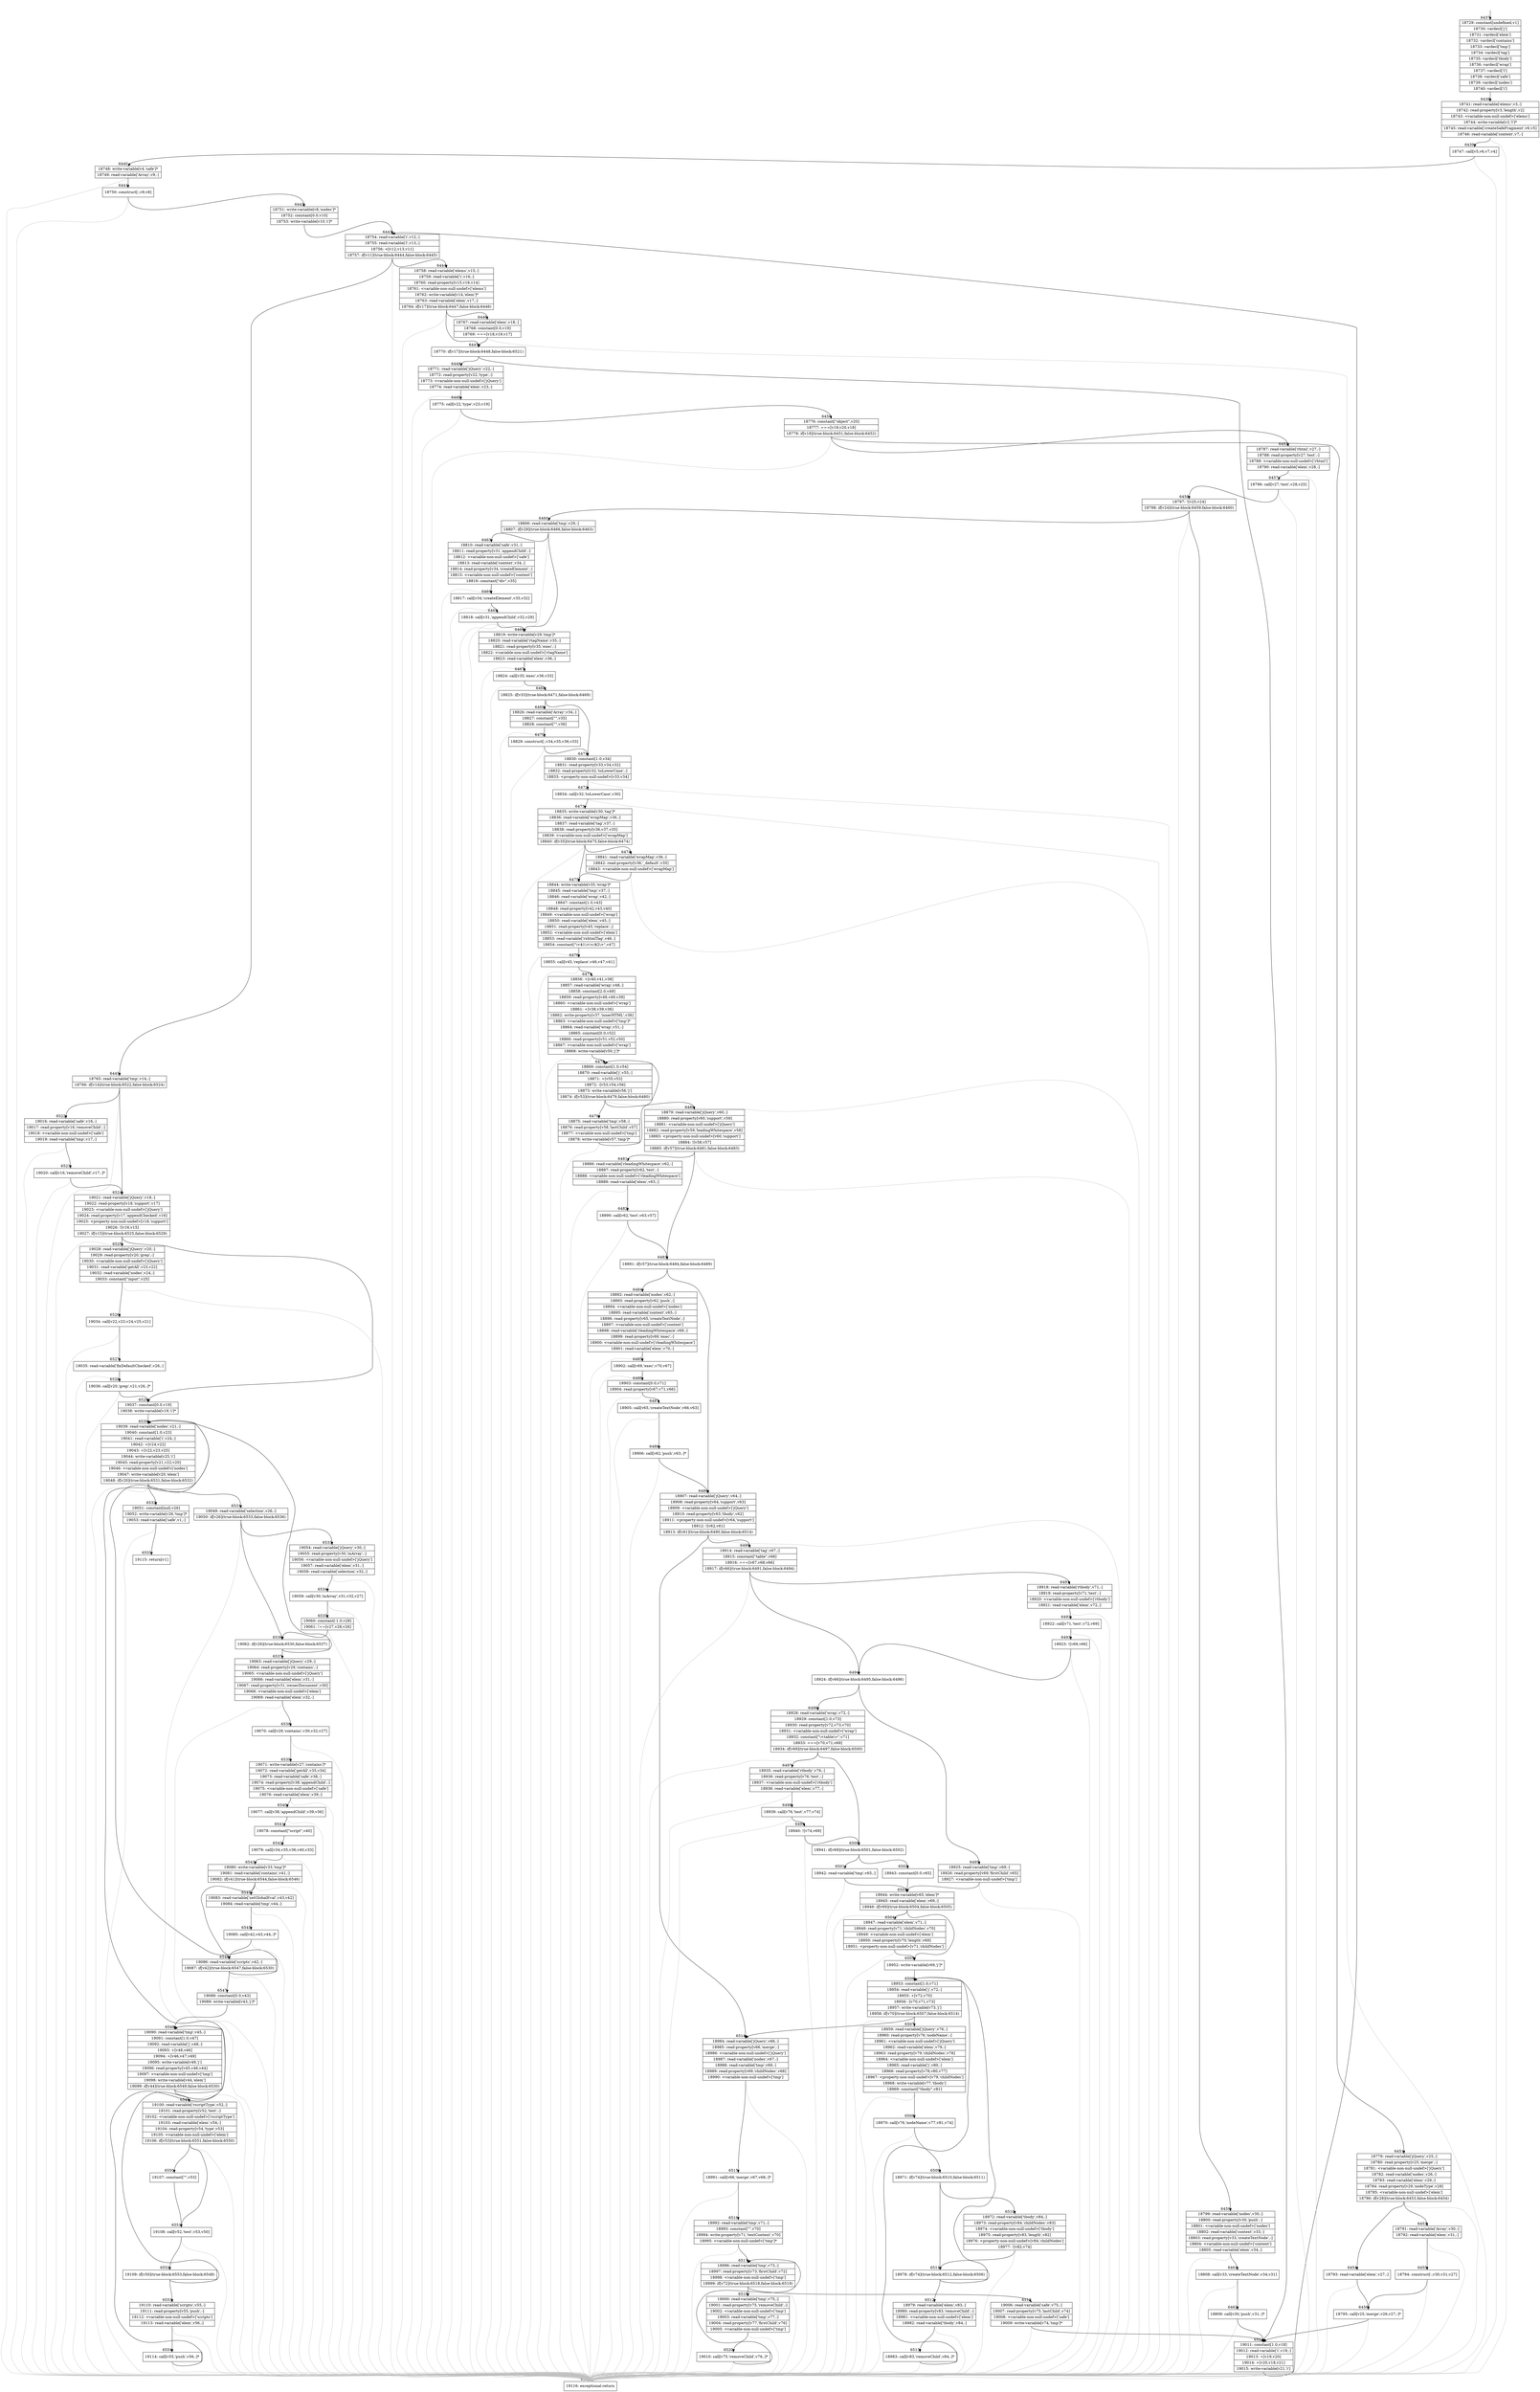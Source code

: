 digraph {
rankdir="TD"
BB_entry415[shape=none,label=""];
BB_entry415 -> BB6437 [tailport=s, headport=n, headlabel="    6437"]
BB6437 [shape=record label="{18729: constant[undefined,v1]|18730: vardecl['j']|18731: vardecl['elem']|18732: vardecl['contains']|18733: vardecl['tmp']|18734: vardecl['tag']|18735: vardecl['tbody']|18736: vardecl['wrap']|18737: vardecl['l']|18738: vardecl['safe']|18739: vardecl['nodes']|18740: vardecl['i']}" ] 
BB6437 -> BB6438 [tailport=s, headport=n, headlabel="      6438"]
BB6438 [shape=record label="{18741: read-variable['elems',v3,-]|18742: read-property[v3,'length',v2]|18743: \<variable-non-null-undef\>['elems']|18744: write-variable[v2,'l']*|18745: read-variable['createSafeFragment',v6,v5]|18746: read-variable['context',v7,-]}" ] 
BB6438 -> BB6439 [tailport=s, headport=n, headlabel="      6439"]
BB6438 -> BB6556 [tailport=s, headport=n, color=gray, headlabel="      6556"]
BB6439 [shape=record label="{18747: call[v5,v6,v7,v4]}" ] 
BB6439 -> BB6440 [tailport=s, headport=n, headlabel="      6440"]
BB6439 -> BB6556 [tailport=s, headport=n, color=gray]
BB6440 [shape=record label="{18748: write-variable[v4,'safe']*|18749: read-variable['Array',v9,-]}" ] 
BB6440 -> BB6441 [tailport=s, headport=n, headlabel="      6441"]
BB6440 -> BB6556 [tailport=s, headport=n, color=gray]
BB6441 [shape=record label="{18750: construct[-,v9,v8]}" ] 
BB6441 -> BB6442 [tailport=s, headport=n, headlabel="      6442"]
BB6441 -> BB6556 [tailport=s, headport=n, color=gray]
BB6442 [shape=record label="{18751: write-variable[v8,'nodes']*|18752: constant[0.0,v10]|18753: write-variable[v10,'i']*}" ] 
BB6442 -> BB6443 [tailport=s, headport=n, headlabel="      6443"]
BB6443 [shape=record label="{18754: read-variable['i',v12,-]|18755: read-variable['l',v13,-]|18756: \<[v12,v13,v11]|18757: if[v11](true-block:6444,false-block:6445)}" ] 
BB6443 -> BB6444 [tailport=s, headport=n, headlabel="      6444"]
BB6443 -> BB6445 [tailport=s, headport=n, headlabel="      6445"]
BB6443 -> BB6556 [tailport=s, headport=n, color=gray]
BB6444 [shape=record label="{18758: read-variable['elems',v15,-]|18759: read-variable['i',v16,-]|18760: read-property[v15,v16,v14]|18761: \<variable-non-null-undef\>['elems']|18762: write-variable[v14,'elem']*|18763: read-variable['elem',v17,-]|18764: if[v17](true-block:6447,false-block:6446)}" ] 
BB6444 -> BB6447 [tailport=s, headport=n, headlabel="      6447"]
BB6444 -> BB6446 [tailport=s, headport=n, headlabel="      6446"]
BB6444 -> BB6556 [tailport=s, headport=n, color=gray]
BB6445 [shape=record label="{18765: read-variable['tmp',v14,-]|18766: if[v14](true-block:6522,false-block:6524)}" ] 
BB6445 -> BB6522 [tailport=s, headport=n, headlabel="      6522"]
BB6445 -> BB6524 [tailport=s, headport=n, headlabel="      6524"]
BB6445 -> BB6556 [tailport=s, headport=n, color=gray]
BB6446 [shape=record label="{18767: read-variable['elem',v18,-]|18768: constant[0.0,v19]|18769: ===[v18,v19,v17]}" ] 
BB6446 -> BB6447 [tailport=s, headport=n]
BB6446 -> BB6556 [tailport=s, headport=n, color=gray]
BB6447 [shape=record label="{18770: if[v17](true-block:6448,false-block:6521)}" ] 
BB6447 -> BB6448 [tailport=s, headport=n, headlabel="      6448"]
BB6447 -> BB6521 [tailport=s, headport=n, headlabel="      6521"]
BB6448 [shape=record label="{18771: read-variable['jQuery',v22,-]|18772: read-property[v22,'type',-]|18773: \<variable-non-null-undef\>['jQuery']|18774: read-variable['elem',v23,-]}" ] 
BB6448 -> BB6449 [tailport=s, headport=n, headlabel="      6449"]
BB6448 -> BB6556 [tailport=s, headport=n, color=gray]
BB6449 [shape=record label="{18775: call[v22,'type',v23,v19]}" ] 
BB6449 -> BB6450 [tailport=s, headport=n, headlabel="      6450"]
BB6449 -> BB6556 [tailport=s, headport=n, color=gray]
BB6450 [shape=record label="{18776: constant[\"object\",v20]|18777: ===[v19,v20,v18]|18778: if[v18](true-block:6451,false-block:6452)}" ] 
BB6450 -> BB6451 [tailport=s, headport=n, headlabel="      6451"]
BB6450 -> BB6452 [tailport=s, headport=n, headlabel="      6452"]
BB6450 -> BB6556 [tailport=s, headport=n, color=gray]
BB6451 [shape=record label="{18779: read-variable['jQuery',v25,-]|18780: read-property[v25,'merge',-]|18781: \<variable-non-null-undef\>['jQuery']|18782: read-variable['nodes',v26,-]|18783: read-variable['elem',v29,-]|18784: read-property[v29,'nodeType',v28]|18785: \<variable-non-null-undef\>['elem']|18786: if[v28](true-block:6453,false-block:6454)}" ] 
BB6451 -> BB6453 [tailport=s, headport=n, headlabel="      6453"]
BB6451 -> BB6454 [tailport=s, headport=n, headlabel="      6454"]
BB6451 -> BB6556 [tailport=s, headport=n, color=gray]
BB6452 [shape=record label="{18787: read-variable['rhtml',v27,-]|18788: read-property[v27,'test',-]|18789: \<variable-non-null-undef\>['rhtml']|18790: read-variable['elem',v28,-]}" ] 
BB6452 -> BB6457 [tailport=s, headport=n, headlabel="      6457"]
BB6452 -> BB6556 [tailport=s, headport=n, color=gray]
BB6453 [shape=record label="{18791: read-variable['Array',v30,-]|18792: read-variable['elem',v31,-]}" ] 
BB6453 -> BB6455 [tailport=s, headport=n, headlabel="      6455"]
BB6453 -> BB6556 [tailport=s, headport=n, color=gray]
BB6454 [shape=record label="{18793: read-variable['elem',v27,-]}" ] 
BB6454 -> BB6456 [tailport=s, headport=n, headlabel="      6456"]
BB6454 -> BB6556 [tailport=s, headport=n, color=gray]
BB6455 [shape=record label="{18794: construct[-,v30,v31,v27]}" ] 
BB6455 -> BB6456 [tailport=s, headport=n]
BB6455 -> BB6556 [tailport=s, headport=n, color=gray]
BB6456 [shape=record label="{18795: call[v25,'merge',v26,v27,-]*}" ] 
BB6456 -> BB6521 [tailport=s, headport=n]
BB6456 -> BB6556 [tailport=s, headport=n, color=gray]
BB6457 [shape=record label="{18796: call[v27,'test',v28,v25]}" ] 
BB6457 -> BB6458 [tailport=s, headport=n, headlabel="      6458"]
BB6457 -> BB6556 [tailport=s, headport=n, color=gray]
BB6458 [shape=record label="{18797: ![v25,v24]|18798: if[v24](true-block:6459,false-block:6460)}" ] 
BB6458 -> BB6459 [tailport=s, headport=n, headlabel="      6459"]
BB6458 -> BB6460 [tailport=s, headport=n, headlabel="      6460"]
BB6458 -> BB6556 [tailport=s, headport=n, color=gray]
BB6459 [shape=record label="{18799: read-variable['nodes',v30,-]|18800: read-property[v30,'push',-]|18801: \<variable-non-null-undef\>['nodes']|18802: read-variable['context',v33,-]|18803: read-property[v33,'createTextNode',-]|18804: \<variable-non-null-undef\>['context']|18805: read-variable['elem',v34,-]}" ] 
BB6459 -> BB6461 [tailport=s, headport=n, headlabel="      6461"]
BB6459 -> BB6556 [tailport=s, headport=n, color=gray]
BB6460 [shape=record label="{18806: read-variable['tmp',v29,-]|18807: if[v29](true-block:6466,false-block:6463)}" ] 
BB6460 -> BB6466 [tailport=s, headport=n, headlabel="      6466"]
BB6460 -> BB6463 [tailport=s, headport=n, headlabel="      6463"]
BB6460 -> BB6556 [tailport=s, headport=n, color=gray]
BB6461 [shape=record label="{18808: call[v33,'createTextNode',v34,v31]}" ] 
BB6461 -> BB6462 [tailport=s, headport=n, headlabel="      6462"]
BB6461 -> BB6556 [tailport=s, headport=n, color=gray]
BB6462 [shape=record label="{18809: call[v30,'push',v31,-]*}" ] 
BB6462 -> BB6521 [tailport=s, headport=n]
BB6462 -> BB6556 [tailport=s, headport=n, color=gray]
BB6463 [shape=record label="{18810: read-variable['safe',v31,-]|18811: read-property[v31,'appendChild',-]|18812: \<variable-non-null-undef\>['safe']|18813: read-variable['context',v34,-]|18814: read-property[v34,'createElement',-]|18815: \<variable-non-null-undef\>['context']|18816: constant[\"div\",v35]}" ] 
BB6463 -> BB6464 [tailport=s, headport=n, headlabel="      6464"]
BB6463 -> BB6556 [tailport=s, headport=n, color=gray]
BB6464 [shape=record label="{18817: call[v34,'createElement',v35,v32]}" ] 
BB6464 -> BB6465 [tailport=s, headport=n, headlabel="      6465"]
BB6464 -> BB6556 [tailport=s, headport=n, color=gray]
BB6465 [shape=record label="{18818: call[v31,'appendChild',v32,v29]}" ] 
BB6465 -> BB6466 [tailport=s, headport=n]
BB6465 -> BB6556 [tailport=s, headport=n, color=gray]
BB6466 [shape=record label="{18819: write-variable[v29,'tmp']*|18820: read-variable['rtagName',v35,-]|18821: read-property[v35,'exec',-]|18822: \<variable-non-null-undef\>['rtagName']|18823: read-variable['elem',v36,-]}" ] 
BB6466 -> BB6467 [tailport=s, headport=n, headlabel="      6467"]
BB6466 -> BB6556 [tailport=s, headport=n, color=gray]
BB6467 [shape=record label="{18824: call[v35,'exec',v36,v33]}" ] 
BB6467 -> BB6468 [tailport=s, headport=n, headlabel="      6468"]
BB6467 -> BB6556 [tailport=s, headport=n, color=gray]
BB6468 [shape=record label="{18825: if[v33](true-block:6471,false-block:6469)}" ] 
BB6468 -> BB6471 [tailport=s, headport=n, headlabel="      6471"]
BB6468 -> BB6469 [tailport=s, headport=n, headlabel="      6469"]
BB6469 [shape=record label="{18826: read-variable['Array',v34,-]|18827: constant[\"\",v35]|18828: constant[\"\",v36]}" ] 
BB6469 -> BB6470 [tailport=s, headport=n, headlabel="      6470"]
BB6469 -> BB6556 [tailport=s, headport=n, color=gray]
BB6470 [shape=record label="{18829: construct[-,v34,v35,v36,v33]}" ] 
BB6470 -> BB6471 [tailport=s, headport=n]
BB6470 -> BB6556 [tailport=s, headport=n, color=gray]
BB6471 [shape=record label="{18830: constant[1.0,v34]|18831: read-property[v33,v34,v32]|18832: read-property[v32,'toLowerCase',-]|18833: \<property-non-null-undef\>[v33,v34]}" ] 
BB6471 -> BB6472 [tailport=s, headport=n, headlabel="      6472"]
BB6471 -> BB6556 [tailport=s, headport=n, color=gray]
BB6472 [shape=record label="{18834: call[v32,'toLowerCase',v30]}" ] 
BB6472 -> BB6473 [tailport=s, headport=n, headlabel="      6473"]
BB6472 -> BB6556 [tailport=s, headport=n, color=gray]
BB6473 [shape=record label="{18835: write-variable[v30,'tag']*|18836: read-variable['wrapMap',v36,-]|18837: read-variable['tag',v37,-]|18838: read-property[v36,v37,v35]|18839: \<variable-non-null-undef\>['wrapMap']|18840: if[v35](true-block:6475,false-block:6474)}" ] 
BB6473 -> BB6475 [tailport=s, headport=n, headlabel="      6475"]
BB6473 -> BB6474 [tailport=s, headport=n, headlabel="      6474"]
BB6473 -> BB6556 [tailport=s, headport=n, color=gray]
BB6474 [shape=record label="{18841: read-variable['wrapMap',v36,-]|18842: read-property[v36,'_default',v35]|18843: \<variable-non-null-undef\>['wrapMap']}" ] 
BB6474 -> BB6475 [tailport=s, headport=n]
BB6474 -> BB6556 [tailport=s, headport=n, color=gray]
BB6475 [shape=record label="{18844: write-variable[v35,'wrap']*|18845: read-variable['tmp',v37,-]|18846: read-variable['wrap',v42,-]|18847: constant[1.0,v43]|18848: read-property[v42,v43,v40]|18849: \<variable-non-null-undef\>['wrap']|18850: read-variable['elem',v45,-]|18851: read-property[v45,'replace',-]|18852: \<variable-non-null-undef\>['elem']|18853: read-variable['rxhtmlTag',v46,-]|18854: constant[\"\\\<$1\\\>\\\</$2\\\>\",v47]}" ] 
BB6475 -> BB6476 [tailport=s, headport=n, headlabel="      6476"]
BB6475 -> BB6556 [tailport=s, headport=n, color=gray]
BB6476 [shape=record label="{18855: call[v45,'replace',v46,v47,v41]}" ] 
BB6476 -> BB6477 [tailport=s, headport=n, headlabel="      6477"]
BB6476 -> BB6556 [tailport=s, headport=n, color=gray]
BB6477 [shape=record label="{18856: +[v40,v41,v38]|18857: read-variable['wrap',v48,-]|18858: constant[2.0,v49]|18859: read-property[v48,v49,v39]|18860: \<variable-non-null-undef\>['wrap']|18861: +[v38,v39,v36]|18862: write-property[v37,'innerHTML',v36]|18863: \<variable-non-null-undef\>['tmp']*|18864: read-variable['wrap',v51,-]|18865: constant[0.0,v52]|18866: read-property[v51,v52,v50]|18867: \<variable-non-null-undef\>['wrap']|18868: write-variable[v50,'j']*}" ] 
BB6477 -> BB6478 [tailport=s, headport=n, headlabel="      6478"]
BB6477 -> BB6556 [tailport=s, headport=n, color=gray]
BB6478 [shape=record label="{18869: constant[1.0,v54]|18870: read-variable['j',v55,-]|18871: +[v55,v53]|18872: -[v53,v54,v56]|18873: write-variable[v56,'j']|18874: if[v53](true-block:6479,false-block:6480)}" ] 
BB6478 -> BB6479 [tailport=s, headport=n, headlabel="      6479"]
BB6478 -> BB6480 [tailport=s, headport=n, headlabel="      6480"]
BB6478 -> BB6556 [tailport=s, headport=n, color=gray]
BB6479 [shape=record label="{18875: read-variable['tmp',v58,-]|18876: read-property[v58,'lastChild',v57]|18877: \<variable-non-null-undef\>['tmp']|18878: write-variable[v57,'tmp']*}" ] 
BB6479 -> BB6478 [tailport=s, headport=n]
BB6479 -> BB6556 [tailport=s, headport=n, color=gray]
BB6480 [shape=record label="{18879: read-variable['jQuery',v60,-]|18880: read-property[v60,'support',v59]|18881: \<variable-non-null-undef\>['jQuery']|18882: read-property[v59,'leadingWhitespace',v58]|18883: \<property-non-null-undef\>[v60,'support']|18884: ![v58,v57]|18885: if[v57](true-block:6481,false-block:6483)}" ] 
BB6480 -> BB6483 [tailport=s, headport=n, headlabel="      6483"]
BB6480 -> BB6481 [tailport=s, headport=n, headlabel="      6481"]
BB6480 -> BB6556 [tailport=s, headport=n, color=gray]
BB6481 [shape=record label="{18886: read-variable['rleadingWhitespace',v62,-]|18887: read-property[v62,'test',-]|18888: \<variable-non-null-undef\>['rleadingWhitespace']|18889: read-variable['elem',v63,-]}" ] 
BB6481 -> BB6482 [tailport=s, headport=n, headlabel="      6482"]
BB6481 -> BB6556 [tailport=s, headport=n, color=gray]
BB6482 [shape=record label="{18890: call[v62,'test',v63,v57]}" ] 
BB6482 -> BB6483 [tailport=s, headport=n]
BB6482 -> BB6556 [tailport=s, headport=n, color=gray]
BB6483 [shape=record label="{18891: if[v57](true-block:6484,false-block:6489)}" ] 
BB6483 -> BB6484 [tailport=s, headport=n, headlabel="      6484"]
BB6483 -> BB6489 [tailport=s, headport=n, headlabel="      6489"]
BB6484 [shape=record label="{18892: read-variable['nodes',v62,-]|18893: read-property[v62,'push',-]|18894: \<variable-non-null-undef\>['nodes']|18895: read-variable['context',v65,-]|18896: read-property[v65,'createTextNode',-]|18897: \<variable-non-null-undef\>['context']|18898: read-variable['rleadingWhitespace',v69,-]|18899: read-property[v69,'exec',-]|18900: \<variable-non-null-undef\>['rleadingWhitespace']|18901: read-variable['elem',v70,-]}" ] 
BB6484 -> BB6485 [tailport=s, headport=n, headlabel="      6485"]
BB6484 -> BB6556 [tailport=s, headport=n, color=gray]
BB6485 [shape=record label="{18902: call[v69,'exec',v70,v67]}" ] 
BB6485 -> BB6486 [tailport=s, headport=n, headlabel="      6486"]
BB6485 -> BB6556 [tailport=s, headport=n, color=gray]
BB6486 [shape=record label="{18903: constant[0.0,v71]|18904: read-property[v67,v71,v66]}" ] 
BB6486 -> BB6487 [tailport=s, headport=n, headlabel="      6487"]
BB6486 -> BB6556 [tailport=s, headport=n, color=gray]
BB6487 [shape=record label="{18905: call[v65,'createTextNode',v66,v63]}" ] 
BB6487 -> BB6488 [tailport=s, headport=n, headlabel="      6488"]
BB6487 -> BB6556 [tailport=s, headport=n, color=gray]
BB6488 [shape=record label="{18906: call[v62,'push',v63,-]*}" ] 
BB6488 -> BB6489 [tailport=s, headport=n]
BB6488 -> BB6556 [tailport=s, headport=n, color=gray]
BB6489 [shape=record label="{18907: read-variable['jQuery',v64,-]|18908: read-property[v64,'support',v63]|18909: \<variable-non-null-undef\>['jQuery']|18910: read-property[v63,'tbody',v62]|18911: \<property-non-null-undef\>[v64,'support']|18912: ![v62,v61]|18913: if[v61](true-block:6490,false-block:6514)}" ] 
BB6489 -> BB6490 [tailport=s, headport=n, headlabel="      6490"]
BB6489 -> BB6514 [tailport=s, headport=n, headlabel="      6514"]
BB6489 -> BB6556 [tailport=s, headport=n, color=gray]
BB6490 [shape=record label="{18914: read-variable['tag',v67,-]|18915: constant[\"table\",v68]|18916: ===[v67,v68,v66]|18917: if[v66](true-block:6491,false-block:6494)}" ] 
BB6490 -> BB6494 [tailport=s, headport=n, headlabel="      6494"]
BB6490 -> BB6491 [tailport=s, headport=n, headlabel="      6491"]
BB6490 -> BB6556 [tailport=s, headport=n, color=gray]
BB6491 [shape=record label="{18918: read-variable['rtbody',v71,-]|18919: read-property[v71,'test',-]|18920: \<variable-non-null-undef\>['rtbody']|18921: read-variable['elem',v72,-]}" ] 
BB6491 -> BB6492 [tailport=s, headport=n, headlabel="      6492"]
BB6491 -> BB6556 [tailport=s, headport=n, color=gray]
BB6492 [shape=record label="{18922: call[v71,'test',v72,v69]}" ] 
BB6492 -> BB6493 [tailport=s, headport=n, headlabel="      6493"]
BB6492 -> BB6556 [tailport=s, headport=n, color=gray]
BB6493 [shape=record label="{18923: ![v69,v66]}" ] 
BB6493 -> BB6494 [tailport=s, headport=n]
BB6493 -> BB6556 [tailport=s, headport=n, color=gray]
BB6494 [shape=record label="{18924: if[v66](true-block:6495,false-block:6496)}" ] 
BB6494 -> BB6495 [tailport=s, headport=n, headlabel="      6495"]
BB6494 -> BB6496 [tailport=s, headport=n, headlabel="      6496"]
BB6495 [shape=record label="{18925: read-variable['tmp',v69,-]|18926: read-property[v69,'firstChild',v65]|18927: \<variable-non-null-undef\>['tmp']}" ] 
BB6495 -> BB6503 [tailport=s, headport=n, headlabel="      6503"]
BB6495 -> BB6556 [tailport=s, headport=n, color=gray]
BB6496 [shape=record label="{18928: read-variable['wrap',v72,-]|18929: constant[1.0,v73]|18930: read-property[v72,v73,v70]|18931: \<variable-non-null-undef\>['wrap']|18932: constant[\"\\\<table\\\>\",v71]|18933: ===[v70,v71,v69]|18934: if[v69](true-block:6497,false-block:6500)}" ] 
BB6496 -> BB6500 [tailport=s, headport=n, headlabel="      6500"]
BB6496 -> BB6497 [tailport=s, headport=n, headlabel="      6497"]
BB6496 -> BB6556 [tailport=s, headport=n, color=gray]
BB6497 [shape=record label="{18935: read-variable['rtbody',v76,-]|18936: read-property[v76,'test',-]|18937: \<variable-non-null-undef\>['rtbody']|18938: read-variable['elem',v77,-]}" ] 
BB6497 -> BB6498 [tailport=s, headport=n, headlabel="      6498"]
BB6497 -> BB6556 [tailport=s, headport=n, color=gray]
BB6498 [shape=record label="{18939: call[v76,'test',v77,v74]}" ] 
BB6498 -> BB6499 [tailport=s, headport=n, headlabel="      6499"]
BB6498 -> BB6556 [tailport=s, headport=n, color=gray]
BB6499 [shape=record label="{18940: ![v74,v69]}" ] 
BB6499 -> BB6500 [tailport=s, headport=n]
BB6499 -> BB6556 [tailport=s, headport=n, color=gray]
BB6500 [shape=record label="{18941: if[v69](true-block:6501,false-block:6502)}" ] 
BB6500 -> BB6501 [tailport=s, headport=n, headlabel="      6501"]
BB6500 -> BB6502 [tailport=s, headport=n, headlabel="      6502"]
BB6501 [shape=record label="{18942: read-variable['tmp',v65,-]}" ] 
BB6501 -> BB6503 [tailport=s, headport=n]
BB6501 -> BB6556 [tailport=s, headport=n, color=gray]
BB6502 [shape=record label="{18943: constant[0.0,v65]}" ] 
BB6502 -> BB6503 [tailport=s, headport=n]
BB6503 [shape=record label="{18944: write-variable[v65,'elem']*|18945: read-variable['elem',v69,-]|18946: if[v69](true-block:6504,false-block:6505)}" ] 
BB6503 -> BB6505 [tailport=s, headport=n, headlabel="      6505"]
BB6503 -> BB6504 [tailport=s, headport=n, headlabel="      6504"]
BB6503 -> BB6556 [tailport=s, headport=n, color=gray]
BB6504 [shape=record label="{18947: read-variable['elem',v71,-]|18948: read-property[v71,'childNodes',v70]|18949: \<variable-non-null-undef\>['elem']|18950: read-property[v70,'length',v69]|18951: \<property-non-null-undef\>[v71,'childNodes']}" ] 
BB6504 -> BB6505 [tailport=s, headport=n]
BB6504 -> BB6556 [tailport=s, headport=n, color=gray]
BB6505 [shape=record label="{18952: write-variable[v69,'j']*}" ] 
BB6505 -> BB6506 [tailport=s, headport=n, headlabel="      6506"]
BB6506 [shape=record label="{18953: constant[1.0,v71]|18954: read-variable['j',v72,-]|18955: +[v72,v70]|18956: -[v70,v71,v73]|18957: write-variable[v73,'j']|18958: if[v70](true-block:6507,false-block:6514)}" ] 
BB6506 -> BB6507 [tailport=s, headport=n, headlabel="      6507"]
BB6506 -> BB6514 [tailport=s, headport=n]
BB6506 -> BB6556 [tailport=s, headport=n, color=gray]
BB6507 [shape=record label="{18959: read-variable['jQuery',v76,-]|18960: read-property[v76,'nodeName',-]|18961: \<variable-non-null-undef\>['jQuery']|18962: read-variable['elem',v79,-]|18963: read-property[v79,'childNodes',v78]|18964: \<variable-non-null-undef\>['elem']|18965: read-variable['j',v80,-]|18966: read-property[v78,v80,v77]|18967: \<property-non-null-undef\>[v79,'childNodes']|18968: write-variable[v77,'tbody']|18969: constant[\"tbody\",v81]}" ] 
BB6507 -> BB6508 [tailport=s, headport=n, headlabel="      6508"]
BB6507 -> BB6556 [tailport=s, headport=n, color=gray]
BB6508 [shape=record label="{18970: call[v76,'nodeName',v77,v81,v74]}" ] 
BB6508 -> BB6509 [tailport=s, headport=n, headlabel="      6509"]
BB6508 -> BB6556 [tailport=s, headport=n, color=gray]
BB6509 [shape=record label="{18971: if[v74](true-block:6510,false-block:6511)}" ] 
BB6509 -> BB6511 [tailport=s, headport=n, headlabel="      6511"]
BB6509 -> BB6510 [tailport=s, headport=n, headlabel="      6510"]
BB6510 [shape=record label="{18972: read-variable['tbody',v84,-]|18973: read-property[v84,'childNodes',v83]|18974: \<variable-non-null-undef\>['tbody']|18975: read-property[v83,'length',v82]|18976: \<property-non-null-undef\>[v84,'childNodes']|18977: ![v82,v74]}" ] 
BB6510 -> BB6511 [tailport=s, headport=n]
BB6510 -> BB6556 [tailport=s, headport=n, color=gray]
BB6511 [shape=record label="{18978: if[v74](true-block:6512,false-block:6506)}" ] 
BB6511 -> BB6512 [tailport=s, headport=n, headlabel="      6512"]
BB6511 -> BB6506 [tailport=s, headport=n]
BB6512 [shape=record label="{18979: read-variable['elem',v83,-]|18980: read-property[v83,'removeChild',-]|18981: \<variable-non-null-undef\>['elem']|18982: read-variable['tbody',v84,-]}" ] 
BB6512 -> BB6513 [tailport=s, headport=n, headlabel="      6513"]
BB6512 -> BB6556 [tailport=s, headport=n, color=gray]
BB6513 [shape=record label="{18983: call[v83,'removeChild',v84,-]*}" ] 
BB6513 -> BB6506 [tailport=s, headport=n]
BB6513 -> BB6556 [tailport=s, headport=n, color=gray]
BB6514 [shape=record label="{18984: read-variable['jQuery',v66,-]|18985: read-property[v66,'merge',-]|18986: \<variable-non-null-undef\>['jQuery']|18987: read-variable['nodes',v67,-]|18988: read-variable['tmp',v69,-]|18989: read-property[v69,'childNodes',v68]|18990: \<variable-non-null-undef\>['tmp']}" ] 
BB6514 -> BB6515 [tailport=s, headport=n, headlabel="      6515"]
BB6514 -> BB6556 [tailport=s, headport=n, color=gray]
BB6515 [shape=record label="{18991: call[v66,'merge',v67,v68,-]*}" ] 
BB6515 -> BB6516 [tailport=s, headport=n, headlabel="      6516"]
BB6515 -> BB6556 [tailport=s, headport=n, color=gray]
BB6516 [shape=record label="{18992: read-variable['tmp',v71,-]|18993: constant[\"\",v70]|18994: write-property[v71,'textContent',v70]|18995: \<variable-non-null-undef\>['tmp']*}" ] 
BB6516 -> BB6517 [tailport=s, headport=n, headlabel="      6517"]
BB6516 -> BB6556 [tailport=s, headport=n, color=gray]
BB6517 [shape=record label="{18996: read-variable['tmp',v73,-]|18997: read-property[v73,'firstChild',v72]|18998: \<variable-non-null-undef\>['tmp']|18999: if[v72](true-block:6518,false-block:6519)}" ] 
BB6517 -> BB6518 [tailport=s, headport=n, headlabel="      6518"]
BB6517 -> BB6519 [tailport=s, headport=n, headlabel="      6519"]
BB6517 -> BB6556 [tailport=s, headport=n, color=gray]
BB6518 [shape=record label="{19000: read-variable['tmp',v75,-]|19001: read-property[v75,'removeChild',-]|19002: \<variable-non-null-undef\>['tmp']|19003: read-variable['tmp',v77,-]|19004: read-property[v77,'firstChild',v76]|19005: \<variable-non-null-undef\>['tmp']}" ] 
BB6518 -> BB6520 [tailport=s, headport=n, headlabel="      6520"]
BB6518 -> BB6556 [tailport=s, headport=n, color=gray]
BB6519 [shape=record label="{19006: read-variable['safe',v75,-]|19007: read-property[v75,'lastChild',v74]|19008: \<variable-non-null-undef\>['safe']|19009: write-variable[v74,'tmp']*}" ] 
BB6519 -> BB6521 [tailport=s, headport=n]
BB6519 -> BB6556 [tailport=s, headport=n, color=gray]
BB6520 [shape=record label="{19010: call[v75,'removeChild',v76,-]*}" ] 
BB6520 -> BB6517 [tailport=s, headport=n]
BB6520 -> BB6556 [tailport=s, headport=n, color=gray]
BB6521 [shape=record label="{19011: constant[1.0,v18]|19012: read-variable['i',v19,-]|19013: +[v19,v20]|19014: +[v20,v18,v21]|19015: write-variable[v21,'i']}" ] 
BB6521 -> BB6443 [tailport=s, headport=n]
BB6521 -> BB6556 [tailport=s, headport=n, color=gray]
BB6522 [shape=record label="{19016: read-variable['safe',v16,-]|19017: read-property[v16,'removeChild',-]|19018: \<variable-non-null-undef\>['safe']|19019: read-variable['tmp',v17,-]}" ] 
BB6522 -> BB6523 [tailport=s, headport=n, headlabel="      6523"]
BB6522 -> BB6556 [tailport=s, headport=n, color=gray]
BB6523 [shape=record label="{19020: call[v16,'removeChild',v17,-]*}" ] 
BB6523 -> BB6524 [tailport=s, headport=n]
BB6523 -> BB6556 [tailport=s, headport=n, color=gray]
BB6524 [shape=record label="{19021: read-variable['jQuery',v18,-]|19022: read-property[v18,'support',v17]|19023: \<variable-non-null-undef\>['jQuery']|19024: read-property[v17,'appendChecked',v16]|19025: \<property-non-null-undef\>[v18,'support']|19026: ![v16,v15]|19027: if[v15](true-block:6525,false-block:6529)}" ] 
BB6524 -> BB6525 [tailport=s, headport=n, headlabel="      6525"]
BB6524 -> BB6529 [tailport=s, headport=n, headlabel="      6529"]
BB6524 -> BB6556 [tailport=s, headport=n, color=gray]
BB6525 [shape=record label="{19028: read-variable['jQuery',v20,-]|19029: read-property[v20,'grep',-]|19030: \<variable-non-null-undef\>['jQuery']|19031: read-variable['getAll',v23,v22]|19032: read-variable['nodes',v24,-]|19033: constant[\"input\",v25]}" ] 
BB6525 -> BB6526 [tailport=s, headport=n, headlabel="      6526"]
BB6525 -> BB6556 [tailport=s, headport=n, color=gray]
BB6526 [shape=record label="{19034: call[v22,v23,v24,v25,v21]}" ] 
BB6526 -> BB6527 [tailport=s, headport=n, headlabel="      6527"]
BB6526 -> BB6556 [tailport=s, headport=n, color=gray]
BB6527 [shape=record label="{19035: read-variable['fixDefaultChecked',v26,-]}" ] 
BB6527 -> BB6528 [tailport=s, headport=n, headlabel="      6528"]
BB6527 -> BB6556 [tailport=s, headport=n, color=gray]
BB6528 [shape=record label="{19036: call[v20,'grep',v21,v26,-]*}" ] 
BB6528 -> BB6529 [tailport=s, headport=n]
BB6528 -> BB6556 [tailport=s, headport=n, color=gray]
BB6529 [shape=record label="{19037: constant[0.0,v19]|19038: write-variable[v19,'i']*}" ] 
BB6529 -> BB6530 [tailport=s, headport=n, headlabel="      6530"]
BB6530 [shape=record label="{19039: read-variable['nodes',v21,-]|19040: constant[1.0,v23]|19041: read-variable['i',v24,-]|19042: +[v24,v22]|19043: +[v22,v23,v25]|19044: write-variable[v25,'i']|19045: read-property[v21,v22,v20]|19046: \<variable-non-null-undef\>['nodes']|19047: write-variable[v20,'elem']|19048: if[v20](true-block:6531,false-block:6532)}" ] 
BB6530 -> BB6531 [tailport=s, headport=n, headlabel="      6531"]
BB6530 -> BB6532 [tailport=s, headport=n, headlabel="      6532"]
BB6530 -> BB6556 [tailport=s, headport=n, color=gray]
BB6531 [shape=record label="{19049: read-variable['selection',v26,-]|19050: if[v26](true-block:6533,false-block:6536)}" ] 
BB6531 -> BB6536 [tailport=s, headport=n, headlabel="      6536"]
BB6531 -> BB6533 [tailport=s, headport=n, headlabel="      6533"]
BB6531 -> BB6556 [tailport=s, headport=n, color=gray]
BB6532 [shape=record label="{19051: constant[null,v26]|19052: write-variable[v26,'tmp']*|19053: read-variable['safe',v1,-]}" ] 
BB6532 -> BB6555 [tailport=s, headport=n, headlabel="      6555"]
BB6532 -> BB6556 [tailport=s, headport=n, color=gray]
BB6533 [shape=record label="{19054: read-variable['jQuery',v30,-]|19055: read-property[v30,'inArray',-]|19056: \<variable-non-null-undef\>['jQuery']|19057: read-variable['elem',v31,-]|19058: read-variable['selection',v32,-]}" ] 
BB6533 -> BB6534 [tailport=s, headport=n, headlabel="      6534"]
BB6533 -> BB6556 [tailport=s, headport=n, color=gray]
BB6534 [shape=record label="{19059: call[v30,'inArray',v31,v32,v27]}" ] 
BB6534 -> BB6535 [tailport=s, headport=n, headlabel="      6535"]
BB6534 -> BB6556 [tailport=s, headport=n, color=gray]
BB6535 [shape=record label="{19060: constant[-1.0,v28]|19061: !==[v27,v28,v26]}" ] 
BB6535 -> BB6536 [tailport=s, headport=n]
BB6535 -> BB6556 [tailport=s, headport=n, color=gray]
BB6536 [shape=record label="{19062: if[v26](true-block:6530,false-block:6537)}" ] 
BB6536 -> BB6530 [tailport=s, headport=n]
BB6536 -> BB6537 [tailport=s, headport=n, headlabel="      6537"]
BB6537 [shape=record label="{19063: read-variable['jQuery',v29,-]|19064: read-property[v29,'contains',-]|19065: \<variable-non-null-undef\>['jQuery']|19066: read-variable['elem',v31,-]|19067: read-property[v31,'ownerDocument',v30]|19068: \<variable-non-null-undef\>['elem']|19069: read-variable['elem',v32,-]}" ] 
BB6537 -> BB6538 [tailport=s, headport=n, headlabel="      6538"]
BB6537 -> BB6556 [tailport=s, headport=n, color=gray]
BB6538 [shape=record label="{19070: call[v29,'contains',v30,v32,v27]}" ] 
BB6538 -> BB6539 [tailport=s, headport=n, headlabel="      6539"]
BB6538 -> BB6556 [tailport=s, headport=n, color=gray]
BB6539 [shape=record label="{19071: write-variable[v27,'contains']*|19072: read-variable['getAll',v35,v34]|19073: read-variable['safe',v38,-]|19074: read-property[v38,'appendChild',-]|19075: \<variable-non-null-undef\>['safe']|19076: read-variable['elem',v39,-]}" ] 
BB6539 -> BB6540 [tailport=s, headport=n, headlabel="      6540"]
BB6539 -> BB6556 [tailport=s, headport=n, color=gray]
BB6540 [shape=record label="{19077: call[v38,'appendChild',v39,v36]}" ] 
BB6540 -> BB6541 [tailport=s, headport=n, headlabel="      6541"]
BB6540 -> BB6556 [tailport=s, headport=n, color=gray]
BB6541 [shape=record label="{19078: constant[\"script\",v40]}" ] 
BB6541 -> BB6542 [tailport=s, headport=n, headlabel="      6542"]
BB6542 [shape=record label="{19079: call[v34,v35,v36,v40,v33]}" ] 
BB6542 -> BB6543 [tailport=s, headport=n, headlabel="      6543"]
BB6542 -> BB6556 [tailport=s, headport=n, color=gray]
BB6543 [shape=record label="{19080: write-variable[v33,'tmp']*|19081: read-variable['contains',v41,-]|19082: if[v41](true-block:6544,false-block:6546)}" ] 
BB6543 -> BB6544 [tailport=s, headport=n, headlabel="      6544"]
BB6543 -> BB6546 [tailport=s, headport=n, headlabel="      6546"]
BB6543 -> BB6556 [tailport=s, headport=n, color=gray]
BB6544 [shape=record label="{19083: read-variable['setGlobalEval',v43,v42]|19084: read-variable['tmp',v44,-]}" ] 
BB6544 -> BB6545 [tailport=s, headport=n, headlabel="      6545"]
BB6544 -> BB6556 [tailport=s, headport=n, color=gray]
BB6545 [shape=record label="{19085: call[v42,v43,v44,-]*}" ] 
BB6545 -> BB6546 [tailport=s, headport=n]
BB6545 -> BB6556 [tailport=s, headport=n, color=gray]
BB6546 [shape=record label="{19086: read-variable['scripts',v42,-]|19087: if[v42](true-block:6547,false-block:6530)}" ] 
BB6546 -> BB6547 [tailport=s, headport=n, headlabel="      6547"]
BB6546 -> BB6530 [tailport=s, headport=n]
BB6546 -> BB6556 [tailport=s, headport=n, color=gray]
BB6547 [shape=record label="{19088: constant[0.0,v43]|19089: write-variable[v43,'j']*}" ] 
BB6547 -> BB6548 [tailport=s, headport=n, headlabel="      6548"]
BB6548 [shape=record label="{19090: read-variable['tmp',v45,-]|19091: constant[1.0,v47]|19092: read-variable['j',v48,-]|19093: +[v48,v46]|19094: +[v46,v47,v49]|19095: write-variable[v49,'j']|19096: read-property[v45,v46,v44]|19097: \<variable-non-null-undef\>['tmp']|19098: write-variable[v44,'elem']|19099: if[v44](true-block:6549,false-block:6530)}" ] 
BB6548 -> BB6549 [tailport=s, headport=n, headlabel="      6549"]
BB6548 -> BB6530 [tailport=s, headport=n]
BB6548 -> BB6556 [tailport=s, headport=n, color=gray]
BB6549 [shape=record label="{19100: read-variable['rscriptType',v52,-]|19101: read-property[v52,'test',-]|19102: \<variable-non-null-undef\>['rscriptType']|19103: read-variable['elem',v54,-]|19104: read-property[v54,'type',v53]|19105: \<variable-non-null-undef\>['elem']|19106: if[v53](true-block:6551,false-block:6550)}" ] 
BB6549 -> BB6551 [tailport=s, headport=n, headlabel="      6551"]
BB6549 -> BB6550 [tailport=s, headport=n, headlabel="      6550"]
BB6549 -> BB6556 [tailport=s, headport=n, color=gray]
BB6550 [shape=record label="{19107: constant[\"\",v53]}" ] 
BB6550 -> BB6551 [tailport=s, headport=n]
BB6551 [shape=record label="{19108: call[v52,'test',v53,v50]}" ] 
BB6551 -> BB6552 [tailport=s, headport=n, headlabel="      6552"]
BB6551 -> BB6556 [tailport=s, headport=n, color=gray]
BB6552 [shape=record label="{19109: if[v50](true-block:6553,false-block:6548)}" ] 
BB6552 -> BB6553 [tailport=s, headport=n, headlabel="      6553"]
BB6552 -> BB6548 [tailport=s, headport=n]
BB6553 [shape=record label="{19110: read-variable['scripts',v55,-]|19111: read-property[v55,'push',-]|19112: \<variable-non-null-undef\>['scripts']|19113: read-variable['elem',v56,-]}" ] 
BB6553 -> BB6554 [tailport=s, headport=n, headlabel="      6554"]
BB6553 -> BB6556 [tailport=s, headport=n, color=gray]
BB6554 [shape=record label="{19114: call[v55,'push',v56,-]*}" ] 
BB6554 -> BB6548 [tailport=s, headport=n]
BB6554 -> BB6556 [tailport=s, headport=n, color=gray]
BB6555 [shape=record label="{19115: return[v1]}" ] 
BB6556 [shape=record label="{19116: exceptional-return}" ] 
}
